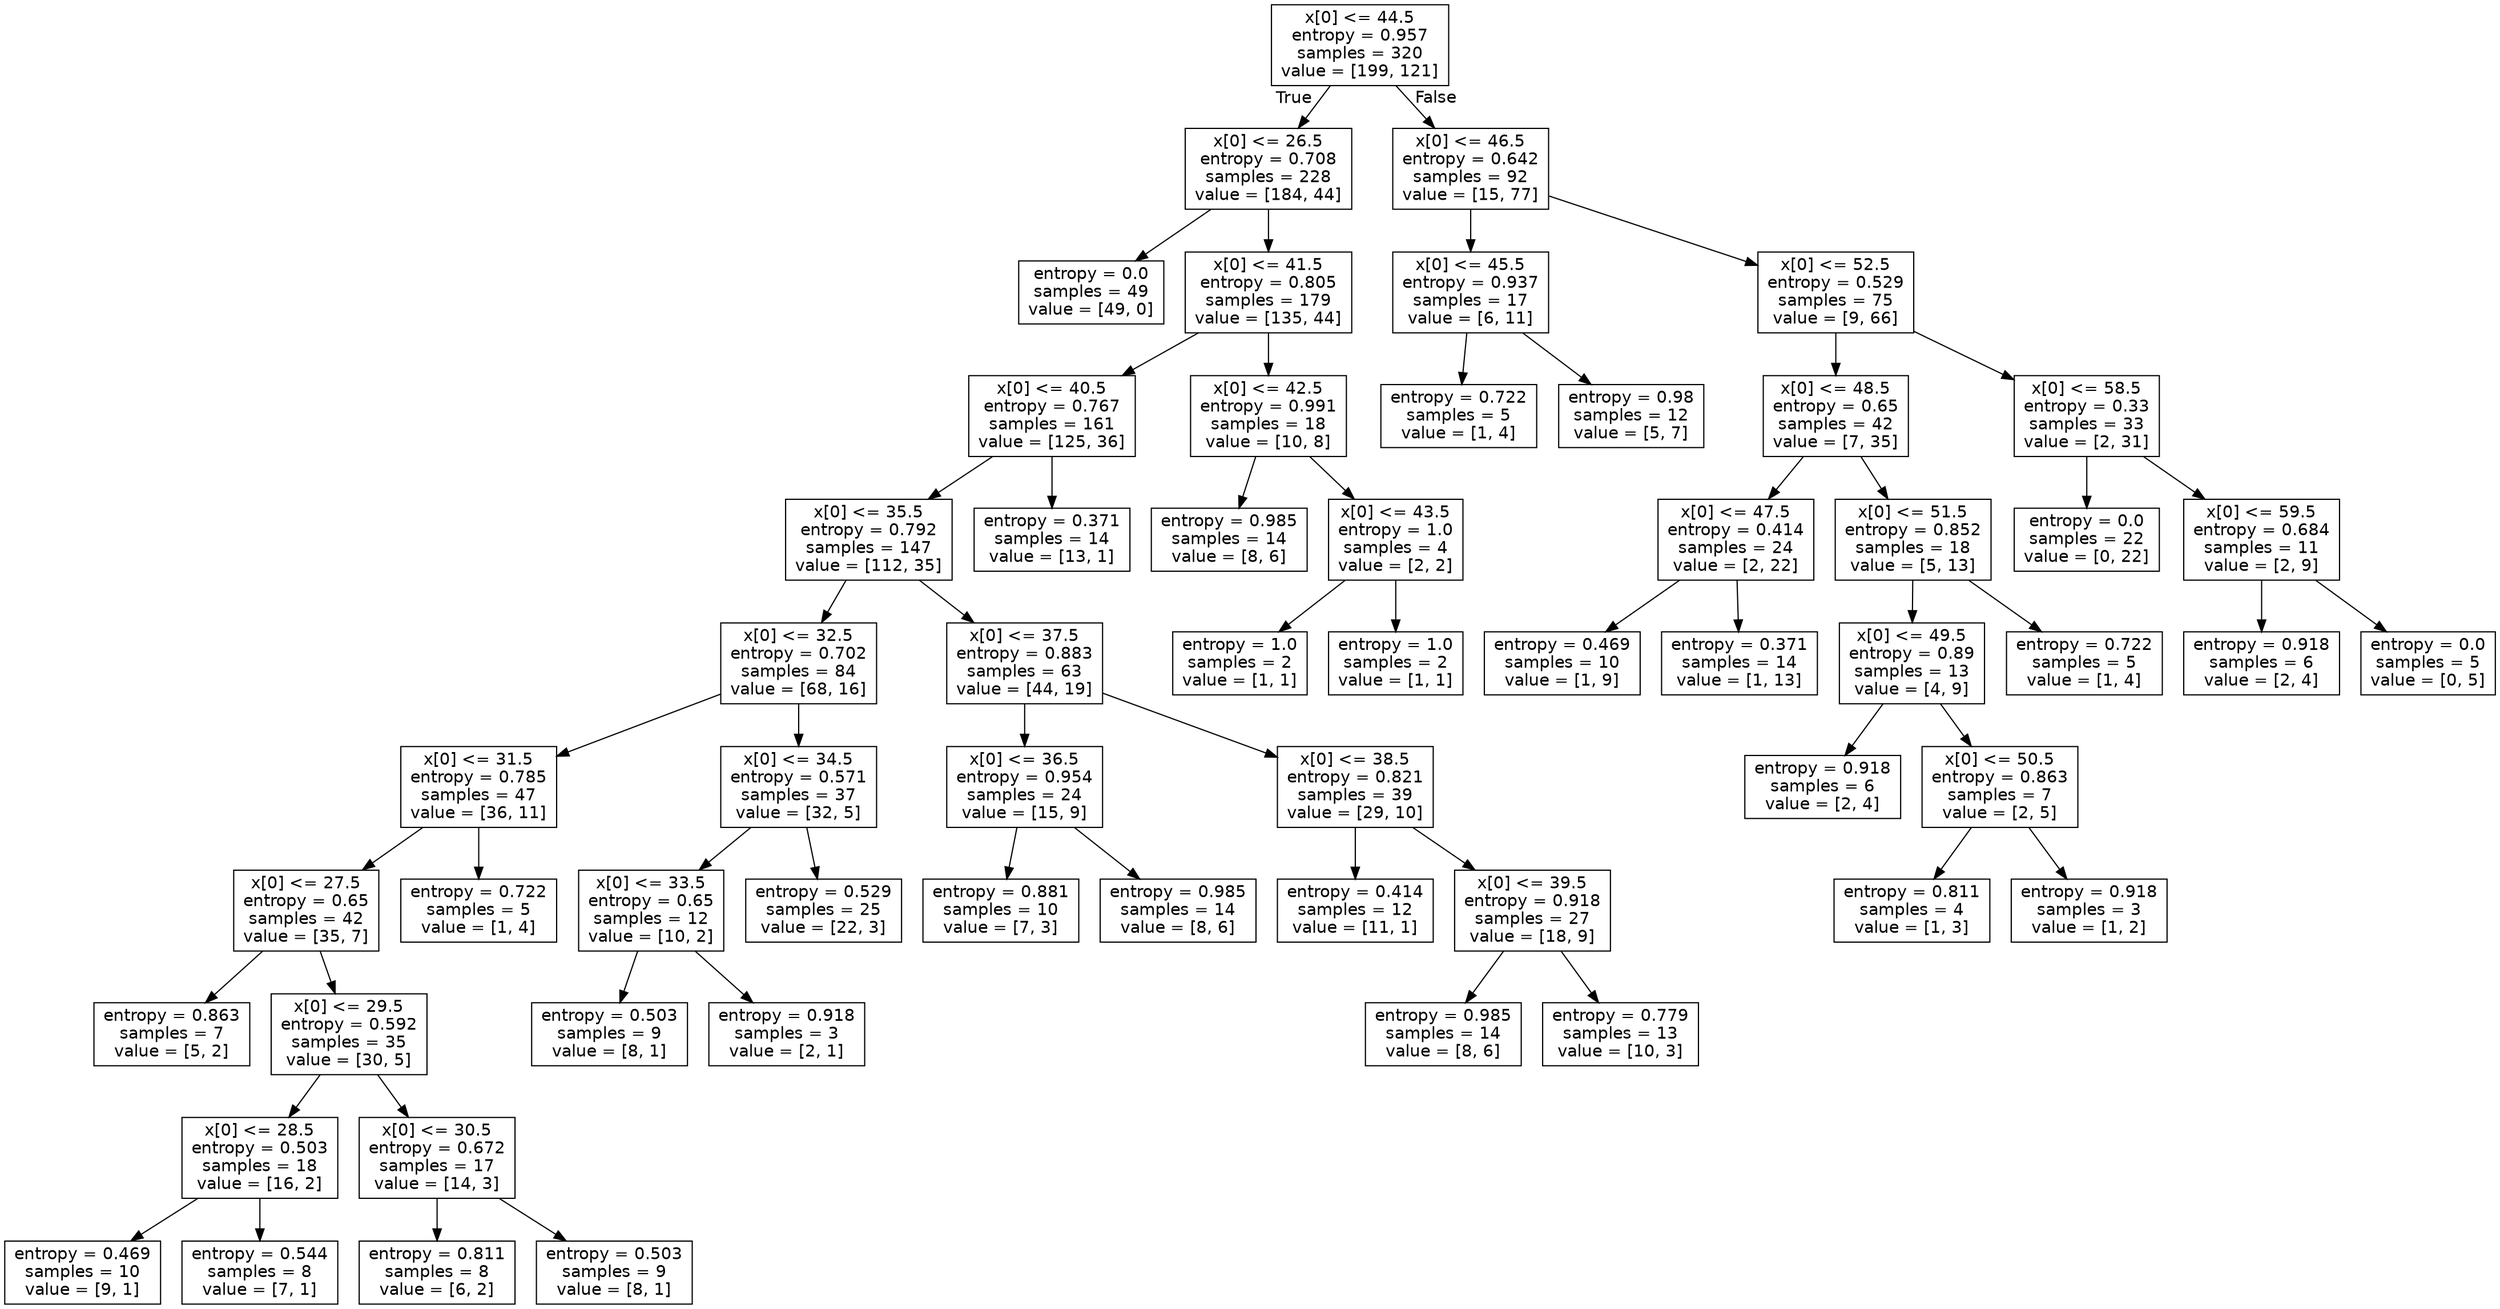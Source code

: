 digraph Tree {
node [shape=box, fontname="helvetica"] ;
edge [fontname="helvetica"] ;
0 [label="x[0] <= 44.5\nentropy = 0.957\nsamples = 320\nvalue = [199, 121]"] ;
1 [label="x[0] <= 26.5\nentropy = 0.708\nsamples = 228\nvalue = [184, 44]"] ;
0 -> 1 [labeldistance=2.5, labelangle=45, headlabel="True"] ;
2 [label="entropy = 0.0\nsamples = 49\nvalue = [49, 0]"] ;
1 -> 2 ;
3 [label="x[0] <= 41.5\nentropy = 0.805\nsamples = 179\nvalue = [135, 44]"] ;
1 -> 3 ;
4 [label="x[0] <= 40.5\nentropy = 0.767\nsamples = 161\nvalue = [125, 36]"] ;
3 -> 4 ;
5 [label="x[0] <= 35.5\nentropy = 0.792\nsamples = 147\nvalue = [112, 35]"] ;
4 -> 5 ;
6 [label="x[0] <= 32.5\nentropy = 0.702\nsamples = 84\nvalue = [68, 16]"] ;
5 -> 6 ;
7 [label="x[0] <= 31.5\nentropy = 0.785\nsamples = 47\nvalue = [36, 11]"] ;
6 -> 7 ;
8 [label="x[0] <= 27.5\nentropy = 0.65\nsamples = 42\nvalue = [35, 7]"] ;
7 -> 8 ;
9 [label="entropy = 0.863\nsamples = 7\nvalue = [5, 2]"] ;
8 -> 9 ;
10 [label="x[0] <= 29.5\nentropy = 0.592\nsamples = 35\nvalue = [30, 5]"] ;
8 -> 10 ;
11 [label="x[0] <= 28.5\nentropy = 0.503\nsamples = 18\nvalue = [16, 2]"] ;
10 -> 11 ;
12 [label="entropy = 0.469\nsamples = 10\nvalue = [9, 1]"] ;
11 -> 12 ;
13 [label="entropy = 0.544\nsamples = 8\nvalue = [7, 1]"] ;
11 -> 13 ;
14 [label="x[0] <= 30.5\nentropy = 0.672\nsamples = 17\nvalue = [14, 3]"] ;
10 -> 14 ;
15 [label="entropy = 0.811\nsamples = 8\nvalue = [6, 2]"] ;
14 -> 15 ;
16 [label="entropy = 0.503\nsamples = 9\nvalue = [8, 1]"] ;
14 -> 16 ;
17 [label="entropy = 0.722\nsamples = 5\nvalue = [1, 4]"] ;
7 -> 17 ;
18 [label="x[0] <= 34.5\nentropy = 0.571\nsamples = 37\nvalue = [32, 5]"] ;
6 -> 18 ;
19 [label="x[0] <= 33.5\nentropy = 0.65\nsamples = 12\nvalue = [10, 2]"] ;
18 -> 19 ;
20 [label="entropy = 0.503\nsamples = 9\nvalue = [8, 1]"] ;
19 -> 20 ;
21 [label="entropy = 0.918\nsamples = 3\nvalue = [2, 1]"] ;
19 -> 21 ;
22 [label="entropy = 0.529\nsamples = 25\nvalue = [22, 3]"] ;
18 -> 22 ;
23 [label="x[0] <= 37.5\nentropy = 0.883\nsamples = 63\nvalue = [44, 19]"] ;
5 -> 23 ;
24 [label="x[0] <= 36.5\nentropy = 0.954\nsamples = 24\nvalue = [15, 9]"] ;
23 -> 24 ;
25 [label="entropy = 0.881\nsamples = 10\nvalue = [7, 3]"] ;
24 -> 25 ;
26 [label="entropy = 0.985\nsamples = 14\nvalue = [8, 6]"] ;
24 -> 26 ;
27 [label="x[0] <= 38.5\nentropy = 0.821\nsamples = 39\nvalue = [29, 10]"] ;
23 -> 27 ;
28 [label="entropy = 0.414\nsamples = 12\nvalue = [11, 1]"] ;
27 -> 28 ;
29 [label="x[0] <= 39.5\nentropy = 0.918\nsamples = 27\nvalue = [18, 9]"] ;
27 -> 29 ;
30 [label="entropy = 0.985\nsamples = 14\nvalue = [8, 6]"] ;
29 -> 30 ;
31 [label="entropy = 0.779\nsamples = 13\nvalue = [10, 3]"] ;
29 -> 31 ;
32 [label="entropy = 0.371\nsamples = 14\nvalue = [13, 1]"] ;
4 -> 32 ;
33 [label="x[0] <= 42.5\nentropy = 0.991\nsamples = 18\nvalue = [10, 8]"] ;
3 -> 33 ;
34 [label="entropy = 0.985\nsamples = 14\nvalue = [8, 6]"] ;
33 -> 34 ;
35 [label="x[0] <= 43.5\nentropy = 1.0\nsamples = 4\nvalue = [2, 2]"] ;
33 -> 35 ;
36 [label="entropy = 1.0\nsamples = 2\nvalue = [1, 1]"] ;
35 -> 36 ;
37 [label="entropy = 1.0\nsamples = 2\nvalue = [1, 1]"] ;
35 -> 37 ;
38 [label="x[0] <= 46.5\nentropy = 0.642\nsamples = 92\nvalue = [15, 77]"] ;
0 -> 38 [labeldistance=2.5, labelangle=-45, headlabel="False"] ;
39 [label="x[0] <= 45.5\nentropy = 0.937\nsamples = 17\nvalue = [6, 11]"] ;
38 -> 39 ;
40 [label="entropy = 0.722\nsamples = 5\nvalue = [1, 4]"] ;
39 -> 40 ;
41 [label="entropy = 0.98\nsamples = 12\nvalue = [5, 7]"] ;
39 -> 41 ;
42 [label="x[0] <= 52.5\nentropy = 0.529\nsamples = 75\nvalue = [9, 66]"] ;
38 -> 42 ;
43 [label="x[0] <= 48.5\nentropy = 0.65\nsamples = 42\nvalue = [7, 35]"] ;
42 -> 43 ;
44 [label="x[0] <= 47.5\nentropy = 0.414\nsamples = 24\nvalue = [2, 22]"] ;
43 -> 44 ;
45 [label="entropy = 0.469\nsamples = 10\nvalue = [1, 9]"] ;
44 -> 45 ;
46 [label="entropy = 0.371\nsamples = 14\nvalue = [1, 13]"] ;
44 -> 46 ;
47 [label="x[0] <= 51.5\nentropy = 0.852\nsamples = 18\nvalue = [5, 13]"] ;
43 -> 47 ;
48 [label="x[0] <= 49.5\nentropy = 0.89\nsamples = 13\nvalue = [4, 9]"] ;
47 -> 48 ;
49 [label="entropy = 0.918\nsamples = 6\nvalue = [2, 4]"] ;
48 -> 49 ;
50 [label="x[0] <= 50.5\nentropy = 0.863\nsamples = 7\nvalue = [2, 5]"] ;
48 -> 50 ;
51 [label="entropy = 0.811\nsamples = 4\nvalue = [1, 3]"] ;
50 -> 51 ;
52 [label="entropy = 0.918\nsamples = 3\nvalue = [1, 2]"] ;
50 -> 52 ;
53 [label="entropy = 0.722\nsamples = 5\nvalue = [1, 4]"] ;
47 -> 53 ;
54 [label="x[0] <= 58.5\nentropy = 0.33\nsamples = 33\nvalue = [2, 31]"] ;
42 -> 54 ;
55 [label="entropy = 0.0\nsamples = 22\nvalue = [0, 22]"] ;
54 -> 55 ;
56 [label="x[0] <= 59.5\nentropy = 0.684\nsamples = 11\nvalue = [2, 9]"] ;
54 -> 56 ;
57 [label="entropy = 0.918\nsamples = 6\nvalue = [2, 4]"] ;
56 -> 57 ;
58 [label="entropy = 0.0\nsamples = 5\nvalue = [0, 5]"] ;
56 -> 58 ;
}